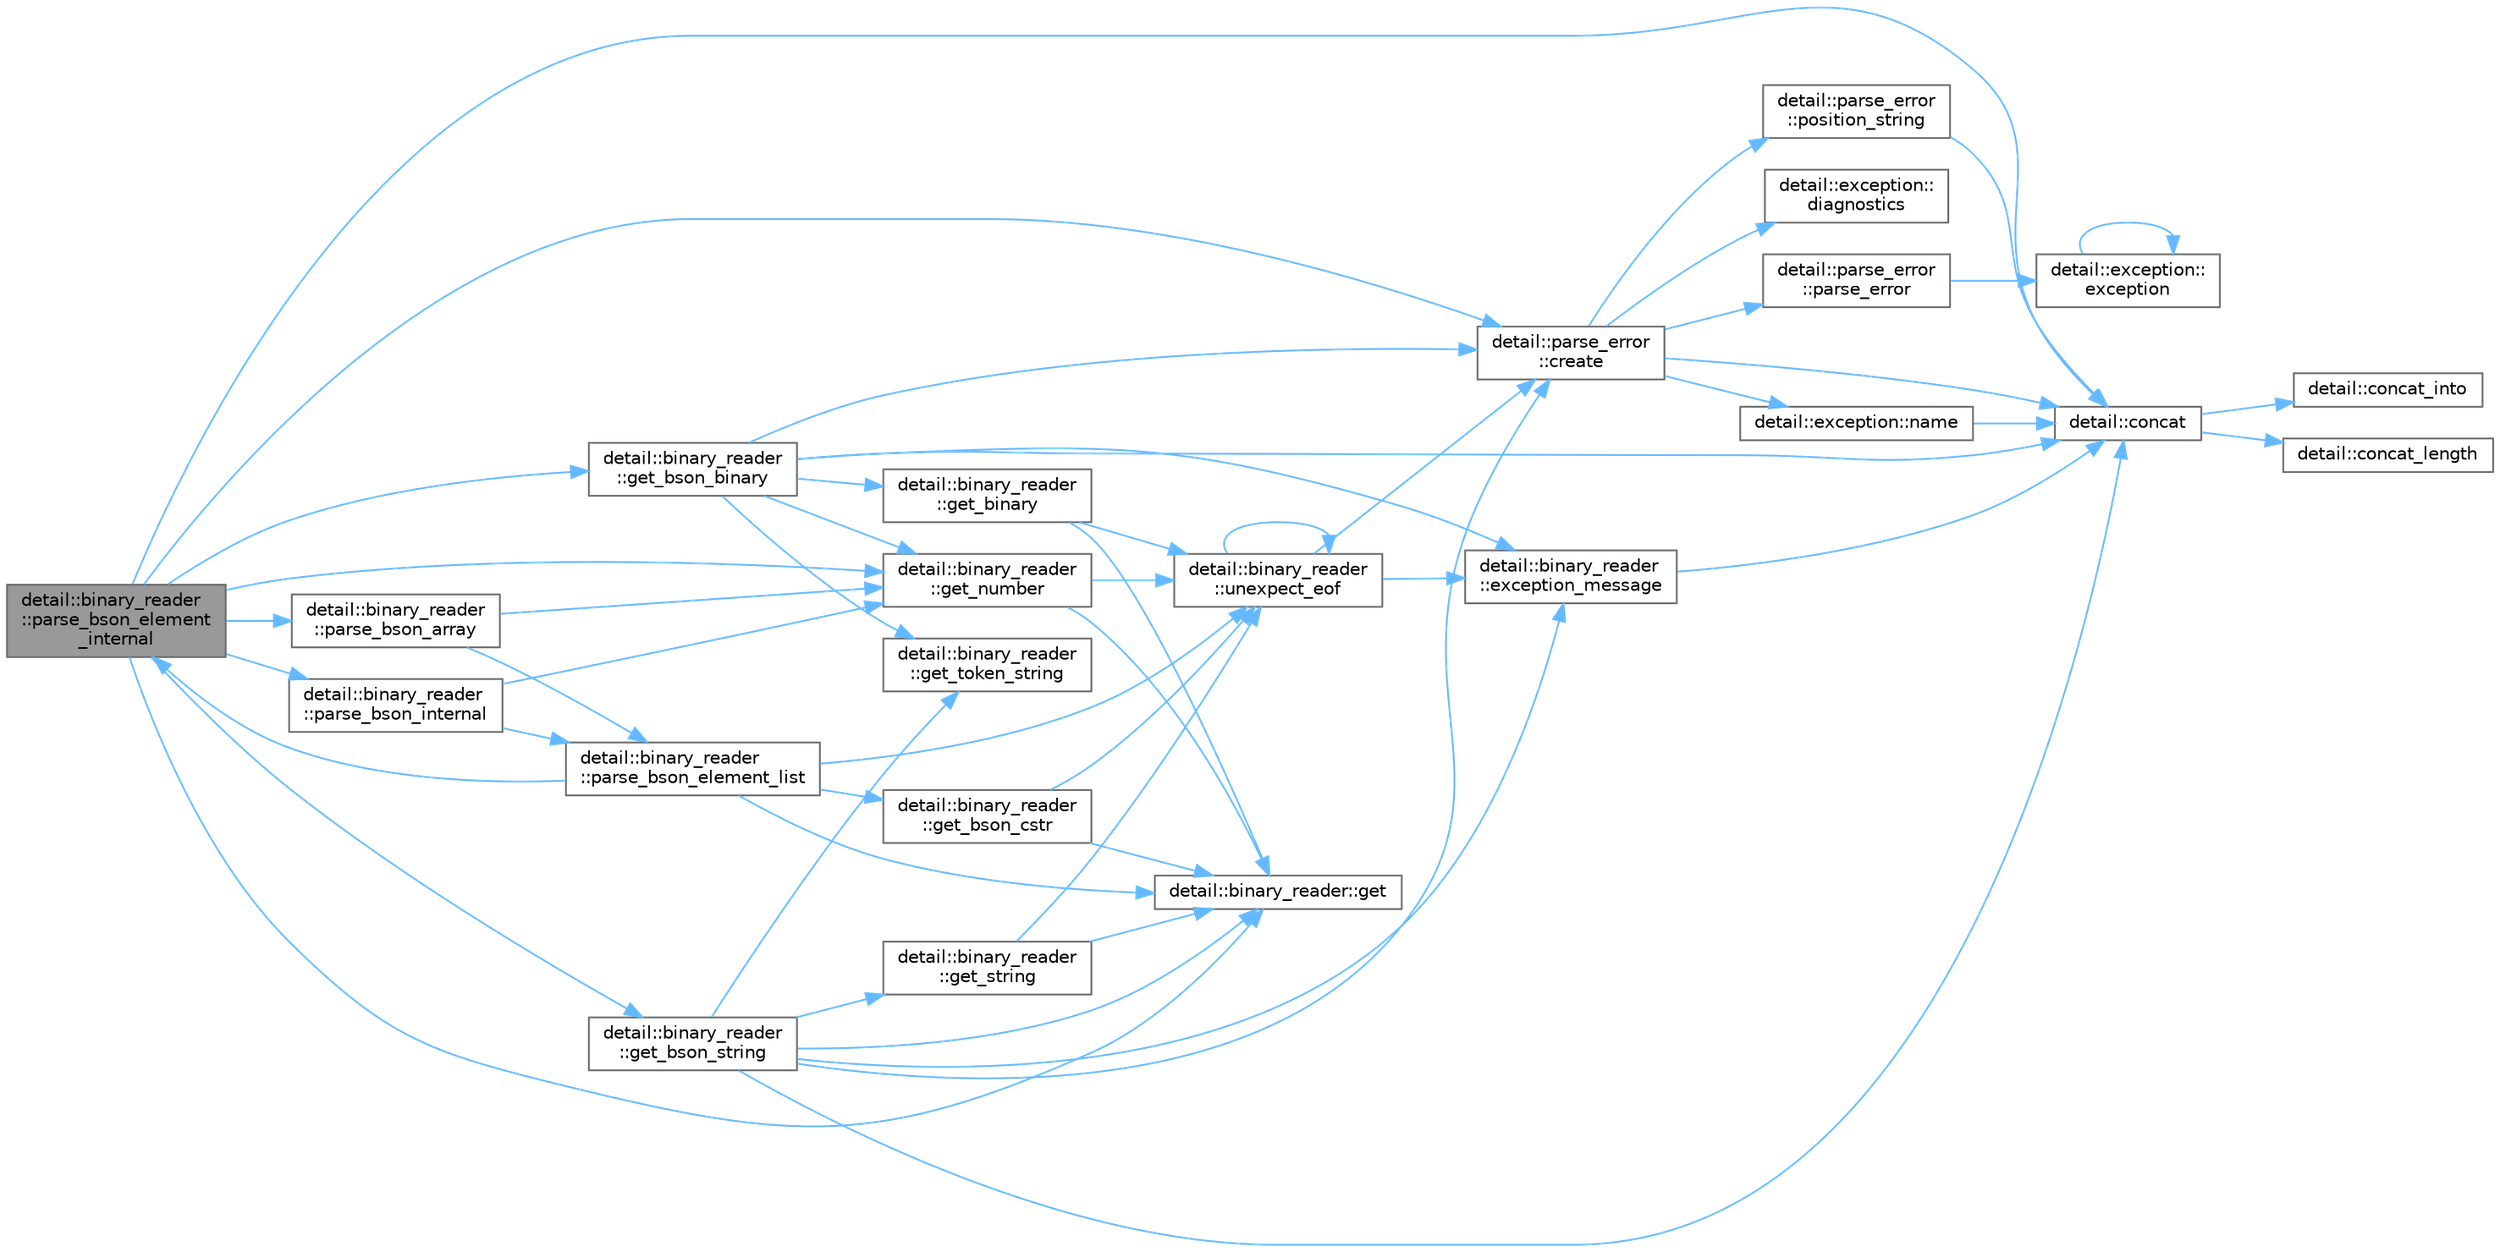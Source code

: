 digraph "detail::binary_reader::parse_bson_element_internal"
{
 // LATEX_PDF_SIZE
  bgcolor="transparent";
  edge [fontname=Helvetica,fontsize=10,labelfontname=Helvetica,labelfontsize=10];
  node [fontname=Helvetica,fontsize=10,shape=box,height=0.2,width=0.4];
  rankdir="LR";
  Node1 [id="Node000001",label="detail::binary_reader\l::parse_bson_element\l_internal",height=0.2,width=0.4,color="gray40", fillcolor="grey60", style="filled", fontcolor="black",tooltip="Read a BSON document element of the given element_type."];
  Node1 -> Node2 [id="edge1_Node000001_Node000002",color="steelblue1",style="solid",tooltip=" "];
  Node2 [id="Node000002",label="detail::concat",height=0.2,width=0.4,color="grey40", fillcolor="white", style="filled",URL="$namespacedetail.html#a266fb3d4bf633ad6c506434cc91164da",tooltip=" "];
  Node2 -> Node3 [id="edge2_Node000002_Node000003",color="steelblue1",style="solid",tooltip=" "];
  Node3 [id="Node000003",label="detail::concat_into",height=0.2,width=0.4,color="grey40", fillcolor="white", style="filled",URL="$namespacedetail.html#a89f967b745cf8df11ba9d59f93d97753",tooltip=" "];
  Node2 -> Node4 [id="edge3_Node000002_Node000004",color="steelblue1",style="solid",tooltip=" "];
  Node4 [id="Node000004",label="detail::concat_length",height=0.2,width=0.4,color="grey40", fillcolor="white", style="filled",URL="$namespacedetail.html#ac185140ed8c8fcc07a302a890b714b0d",tooltip=" "];
  Node1 -> Node5 [id="edge4_Node000001_Node000005",color="steelblue1",style="solid",tooltip=" "];
  Node5 [id="Node000005",label="detail::parse_error\l::create",height=0.2,width=0.4,color="grey40", fillcolor="white", style="filled",URL="$classdetail_1_1parse__error.html#a07046ea9f33d28f120af188ed674d6df",tooltip="create a parse error exception"];
  Node5 -> Node2 [id="edge5_Node000005_Node000002",color="steelblue1",style="solid",tooltip=" "];
  Node5 -> Node6 [id="edge6_Node000005_Node000006",color="steelblue1",style="solid",tooltip=" "];
  Node6 [id="Node000006",label="detail::exception::\ldiagnostics",height=0.2,width=0.4,color="grey40", fillcolor="white", style="filled",URL="$classdetail_1_1exception.html#a6b4a786b5c1c25dd3edaceb1bf2d5120",tooltip=" "];
  Node5 -> Node7 [id="edge7_Node000005_Node000007",color="steelblue1",style="solid",tooltip=" "];
  Node7 [id="Node000007",label="detail::exception::name",height=0.2,width=0.4,color="grey40", fillcolor="white", style="filled",URL="$classdetail_1_1exception.html#a8f1eb56b9964c8dd84d89d0da98d883b",tooltip=" "];
  Node7 -> Node2 [id="edge8_Node000007_Node000002",color="steelblue1",style="solid",tooltip=" "];
  Node5 -> Node8 [id="edge9_Node000005_Node000008",color="steelblue1",style="solid",tooltip=" "];
  Node8 [id="Node000008",label="detail::parse_error\l::parse_error",height=0.2,width=0.4,color="grey40", fillcolor="white", style="filled",URL="$classdetail_1_1parse__error.html#a7703a00cc97c4590e56254b62b479ff5",tooltip=" "];
  Node8 -> Node9 [id="edge10_Node000008_Node000009",color="steelblue1",style="solid",tooltip=" "];
  Node9 [id="Node000009",label="detail::exception::\lexception",height=0.2,width=0.4,color="grey40", fillcolor="white", style="filled",URL="$classdetail_1_1exception.html#a528d6bc77e88490bbb84cde2222b7ff0",tooltip=" "];
  Node9 -> Node9 [id="edge11_Node000009_Node000009",color="steelblue1",style="solid",tooltip=" "];
  Node5 -> Node10 [id="edge12_Node000005_Node000010",color="steelblue1",style="solid",tooltip=" "];
  Node10 [id="Node000010",label="detail::parse_error\l::position_string",height=0.2,width=0.4,color="grey40", fillcolor="white", style="filled",URL="$classdetail_1_1parse__error.html#a19cdccb06cba79d7b4efc51f501ced8b",tooltip=" "];
  Node10 -> Node2 [id="edge13_Node000010_Node000002",color="steelblue1",style="solid",tooltip=" "];
  Node1 -> Node11 [id="edge14_Node000001_Node000011",color="steelblue1",style="solid",tooltip=" "];
  Node11 [id="Node000011",label="detail::binary_reader::get",height=0.2,width=0.4,color="grey40", fillcolor="white", style="filled",URL="$classdetail_1_1binary__reader.html#a9aeb80d0dd19032e1b2128b3f093a794",tooltip="get next character from the input"];
  Node1 -> Node12 [id="edge15_Node000001_Node000012",color="steelblue1",style="solid",tooltip=" "];
  Node12 [id="Node000012",label="detail::binary_reader\l::get_bson_binary",height=0.2,width=0.4,color="grey40", fillcolor="white", style="filled",URL="$classdetail_1_1binary__reader.html#afd4a59072e687d5d07f53d7320a4ac4d",tooltip="Parses a byte array input of length len from the BSON input."];
  Node12 -> Node2 [id="edge16_Node000012_Node000002",color="steelblue1",style="solid",tooltip=" "];
  Node12 -> Node5 [id="edge17_Node000012_Node000005",color="steelblue1",style="solid",tooltip=" "];
  Node12 -> Node13 [id="edge18_Node000012_Node000013",color="steelblue1",style="solid",tooltip=" "];
  Node13 [id="Node000013",label="detail::binary_reader\l::exception_message",height=0.2,width=0.4,color="grey40", fillcolor="white", style="filled",URL="$classdetail_1_1binary__reader.html#a39c740811882a0023f6386858a5d5270",tooltip=" "];
  Node13 -> Node2 [id="edge19_Node000013_Node000002",color="steelblue1",style="solid",tooltip=" "];
  Node12 -> Node14 [id="edge20_Node000012_Node000014",color="steelblue1",style="solid",tooltip=" "];
  Node14 [id="Node000014",label="detail::binary_reader\l::get_binary",height=0.2,width=0.4,color="grey40", fillcolor="white", style="filled",URL="$classdetail_1_1binary__reader.html#a3ec63657f0ece66358be99ee7ec46c1f",tooltip="create a byte array by reading bytes from the input"];
  Node14 -> Node11 [id="edge21_Node000014_Node000011",color="steelblue1",style="solid",tooltip=" "];
  Node14 -> Node15 [id="edge22_Node000014_Node000015",color="steelblue1",style="solid",tooltip=" "];
  Node15 [id="Node000015",label="detail::binary_reader\l::unexpect_eof",height=0.2,width=0.4,color="grey40", fillcolor="white", style="filled",URL="$classdetail_1_1binary__reader.html#a86d19cc231aae395395030fd8ae19fd5",tooltip=" "];
  Node15 -> Node5 [id="edge23_Node000015_Node000005",color="steelblue1",style="solid",tooltip=" "];
  Node15 -> Node13 [id="edge24_Node000015_Node000013",color="steelblue1",style="solid",tooltip=" "];
  Node15 -> Node15 [id="edge25_Node000015_Node000015",color="steelblue1",style="solid",tooltip=" "];
  Node12 -> Node16 [id="edge26_Node000012_Node000016",color="steelblue1",style="solid",tooltip=" "];
  Node16 [id="Node000016",label="detail::binary_reader\l::get_number",height=0.2,width=0.4,color="grey40", fillcolor="white", style="filled",URL="$classdetail_1_1binary__reader.html#a809c1fd4598b7d4cecaf93aaf1547205",tooltip=" "];
  Node16 -> Node11 [id="edge27_Node000016_Node000011",color="steelblue1",style="solid",tooltip=" "];
  Node16 -> Node15 [id="edge28_Node000016_Node000015",color="steelblue1",style="solid",tooltip=" "];
  Node12 -> Node17 [id="edge29_Node000012_Node000017",color="steelblue1",style="solid",tooltip=" "];
  Node17 [id="Node000017",label="detail::binary_reader\l::get_token_string",height=0.2,width=0.4,color="grey40", fillcolor="white", style="filled",URL="$classdetail_1_1binary__reader.html#a2ef89c65a295e23efa6d7363fafc84cc",tooltip=" "];
  Node1 -> Node18 [id="edge30_Node000001_Node000018",color="steelblue1",style="solid",tooltip=" "];
  Node18 [id="Node000018",label="detail::binary_reader\l::get_bson_string",height=0.2,width=0.4,color="grey40", fillcolor="white", style="filled",URL="$classdetail_1_1binary__reader.html#ad8eda2acffbc76cb622e6f52a13bebea",tooltip="Parses a zero-terminated string of length len from the BSON input."];
  Node18 -> Node2 [id="edge31_Node000018_Node000002",color="steelblue1",style="solid",tooltip=" "];
  Node18 -> Node5 [id="edge32_Node000018_Node000005",color="steelblue1",style="solid",tooltip=" "];
  Node18 -> Node13 [id="edge33_Node000018_Node000013",color="steelblue1",style="solid",tooltip=" "];
  Node18 -> Node11 [id="edge34_Node000018_Node000011",color="steelblue1",style="solid",tooltip=" "];
  Node18 -> Node19 [id="edge35_Node000018_Node000019",color="steelblue1",style="solid",tooltip=" "];
  Node19 [id="Node000019",label="detail::binary_reader\l::get_string",height=0.2,width=0.4,color="grey40", fillcolor="white", style="filled",URL="$classdetail_1_1binary__reader.html#a0378b0788080dd6ba0eaaaa7aab855bf",tooltip="create a string by reading characters from the input"];
  Node19 -> Node11 [id="edge36_Node000019_Node000011",color="steelblue1",style="solid",tooltip=" "];
  Node19 -> Node15 [id="edge37_Node000019_Node000015",color="steelblue1",style="solid",tooltip=" "];
  Node18 -> Node17 [id="edge38_Node000018_Node000017",color="steelblue1",style="solid",tooltip=" "];
  Node1 -> Node16 [id="edge39_Node000001_Node000016",color="steelblue1",style="solid",tooltip=" "];
  Node1 -> Node20 [id="edge40_Node000001_Node000020",color="steelblue1",style="solid",tooltip=" "];
  Node20 [id="Node000020",label="detail::binary_reader\l::parse_bson_array",height=0.2,width=0.4,color="grey40", fillcolor="white", style="filled",URL="$classdetail_1_1binary__reader.html#a0c82ebf5d8e4007304e5d4a2158d47c8",tooltip="Reads an array from the BSON input and passes it to the SAX-parser."];
  Node20 -> Node16 [id="edge41_Node000020_Node000016",color="steelblue1",style="solid",tooltip=" "];
  Node20 -> Node21 [id="edge42_Node000020_Node000021",color="steelblue1",style="solid",tooltip=" "];
  Node21 [id="Node000021",label="detail::binary_reader\l::parse_bson_element_list",height=0.2,width=0.4,color="grey40", fillcolor="white", style="filled",URL="$classdetail_1_1binary__reader.html#a29ecec318fab8ccfa64b0e75536a40e4",tooltip="Read a BSON element list (as specified in the BSON-spec)"];
  Node21 -> Node11 [id="edge43_Node000021_Node000011",color="steelblue1",style="solid",tooltip=" "];
  Node21 -> Node22 [id="edge44_Node000021_Node000022",color="steelblue1",style="solid",tooltip=" "];
  Node22 [id="Node000022",label="detail::binary_reader\l::get_bson_cstr",height=0.2,width=0.4,color="grey40", fillcolor="white", style="filled",URL="$classdetail_1_1binary__reader.html#a899a51f4cd0ad49a8989de586f9dd7a2",tooltip="Parses a C-style string from the BSON input."];
  Node22 -> Node11 [id="edge45_Node000022_Node000011",color="steelblue1",style="solid",tooltip=" "];
  Node22 -> Node15 [id="edge46_Node000022_Node000015",color="steelblue1",style="solid",tooltip=" "];
  Node21 -> Node1 [id="edge47_Node000021_Node000001",color="steelblue1",style="solid",tooltip=" "];
  Node21 -> Node15 [id="edge48_Node000021_Node000015",color="steelblue1",style="solid",tooltip=" "];
  Node1 -> Node23 [id="edge49_Node000001_Node000023",color="steelblue1",style="solid",tooltip=" "];
  Node23 [id="Node000023",label="detail::binary_reader\l::parse_bson_internal",height=0.2,width=0.4,color="grey40", fillcolor="white", style="filled",URL="$classdetail_1_1binary__reader.html#a66514e22cb51ce5030b77376c1f701ec",tooltip="Reads in a BSON-object and passes it to the SAX-parser."];
  Node23 -> Node16 [id="edge50_Node000023_Node000016",color="steelblue1",style="solid",tooltip=" "];
  Node23 -> Node21 [id="edge51_Node000023_Node000021",color="steelblue1",style="solid",tooltip=" "];
}

